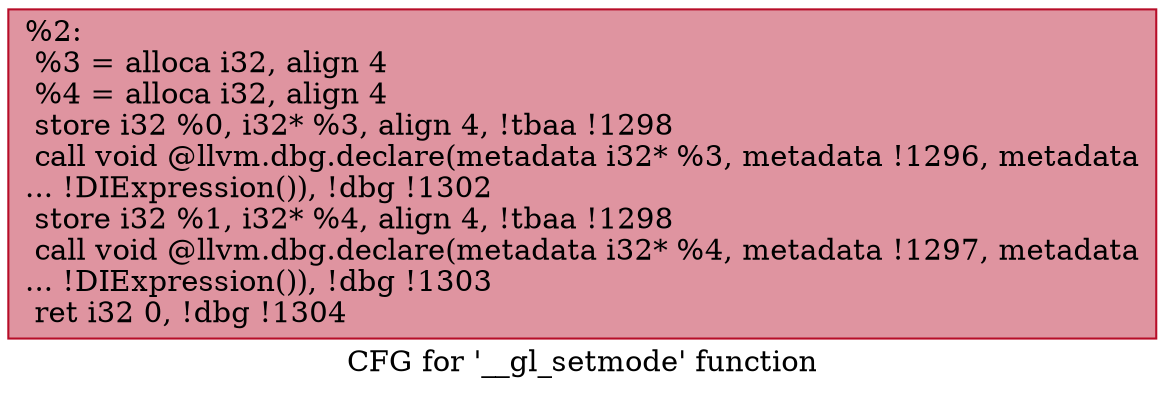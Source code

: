 digraph "CFG for '__gl_setmode' function" {
	label="CFG for '__gl_setmode' function";

	Node0x1e8f830 [shape=record,color="#b70d28ff", style=filled, fillcolor="#b70d2870",label="{%2:\l  %3 = alloca i32, align 4\l  %4 = alloca i32, align 4\l  store i32 %0, i32* %3, align 4, !tbaa !1298\l  call void @llvm.dbg.declare(metadata i32* %3, metadata !1296, metadata\l... !DIExpression()), !dbg !1302\l  store i32 %1, i32* %4, align 4, !tbaa !1298\l  call void @llvm.dbg.declare(metadata i32* %4, metadata !1297, metadata\l... !DIExpression()), !dbg !1303\l  ret i32 0, !dbg !1304\l}"];
}
